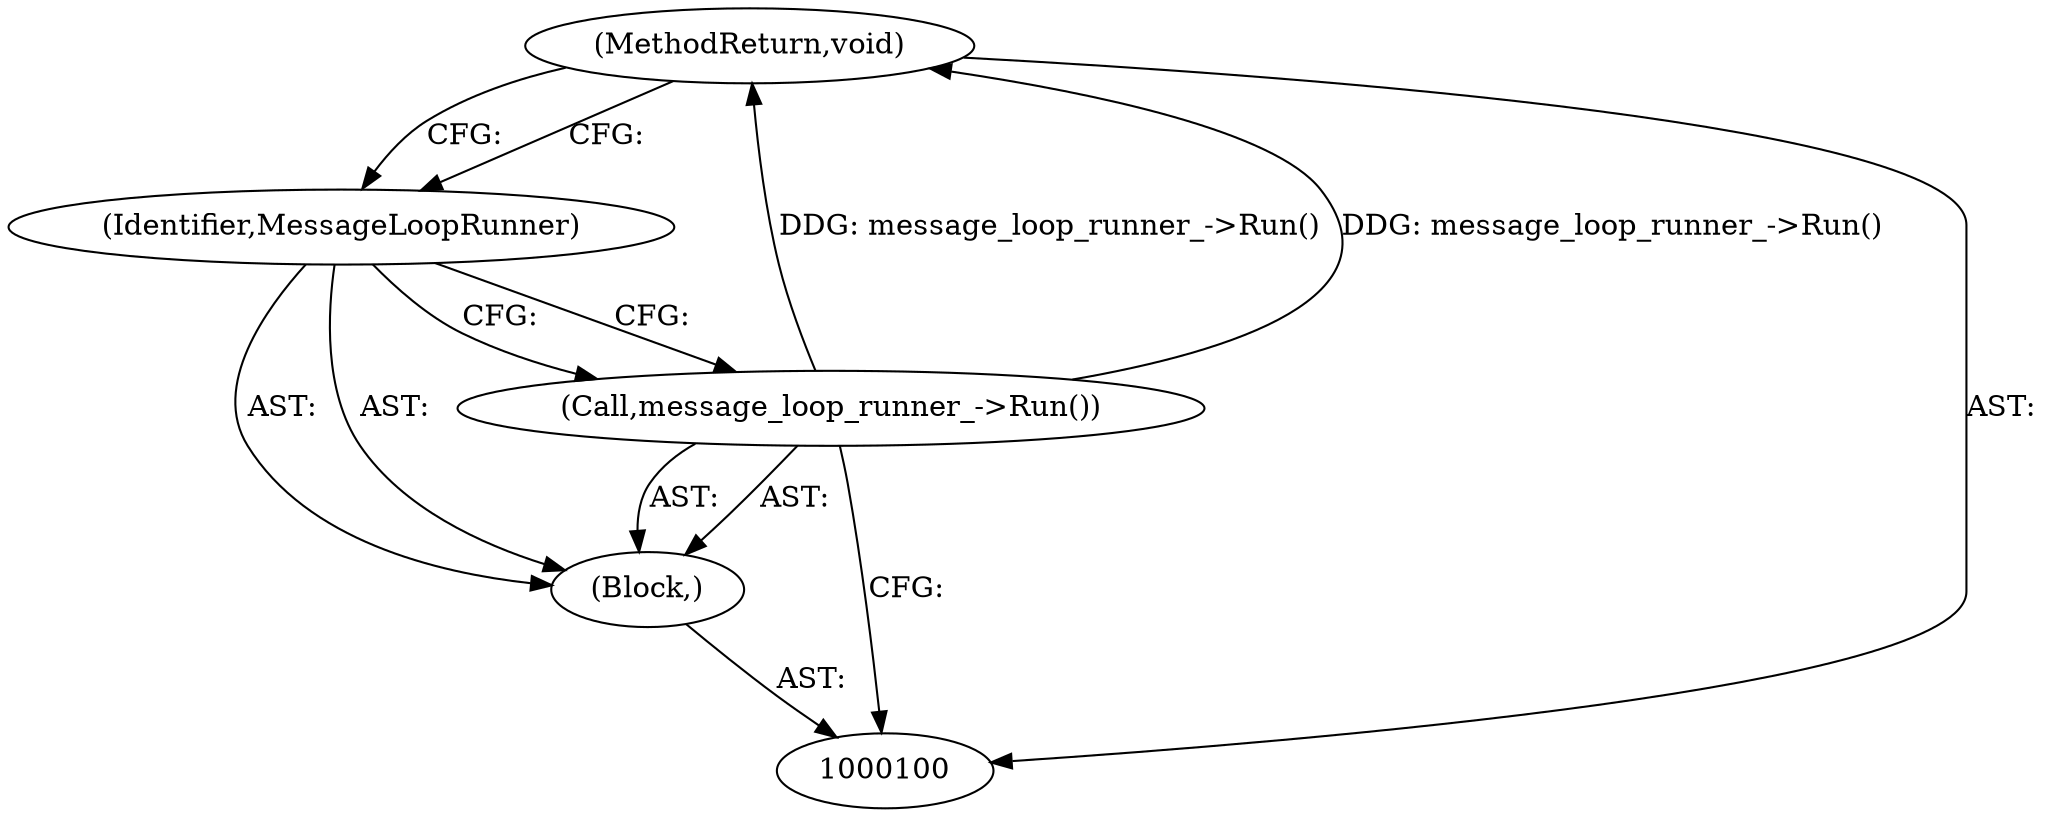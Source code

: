 digraph "1_Chrome_36f801fdbec07d116a6f4f07bb363f10897d6a51_1" {
"1000101" [label="(Block,)"];
"1000104" [label="(MethodReturn,void)"];
"1000102" [label="(Call,message_loop_runner_->Run())"];
"1000103" [label="(Identifier,MessageLoopRunner)"];
"1000101" -> "1000100"  [label="AST: "];
"1000102" -> "1000101"  [label="AST: "];
"1000103" -> "1000101"  [label="AST: "];
"1000104" -> "1000100"  [label="AST: "];
"1000104" -> "1000103"  [label="CFG: "];
"1000102" -> "1000104"  [label="DDG: message_loop_runner_->Run()"];
"1000102" -> "1000101"  [label="AST: "];
"1000102" -> "1000100"  [label="CFG: "];
"1000103" -> "1000102"  [label="CFG: "];
"1000102" -> "1000104"  [label="DDG: message_loop_runner_->Run()"];
"1000103" -> "1000101"  [label="AST: "];
"1000103" -> "1000102"  [label="CFG: "];
"1000104" -> "1000103"  [label="CFG: "];
}
